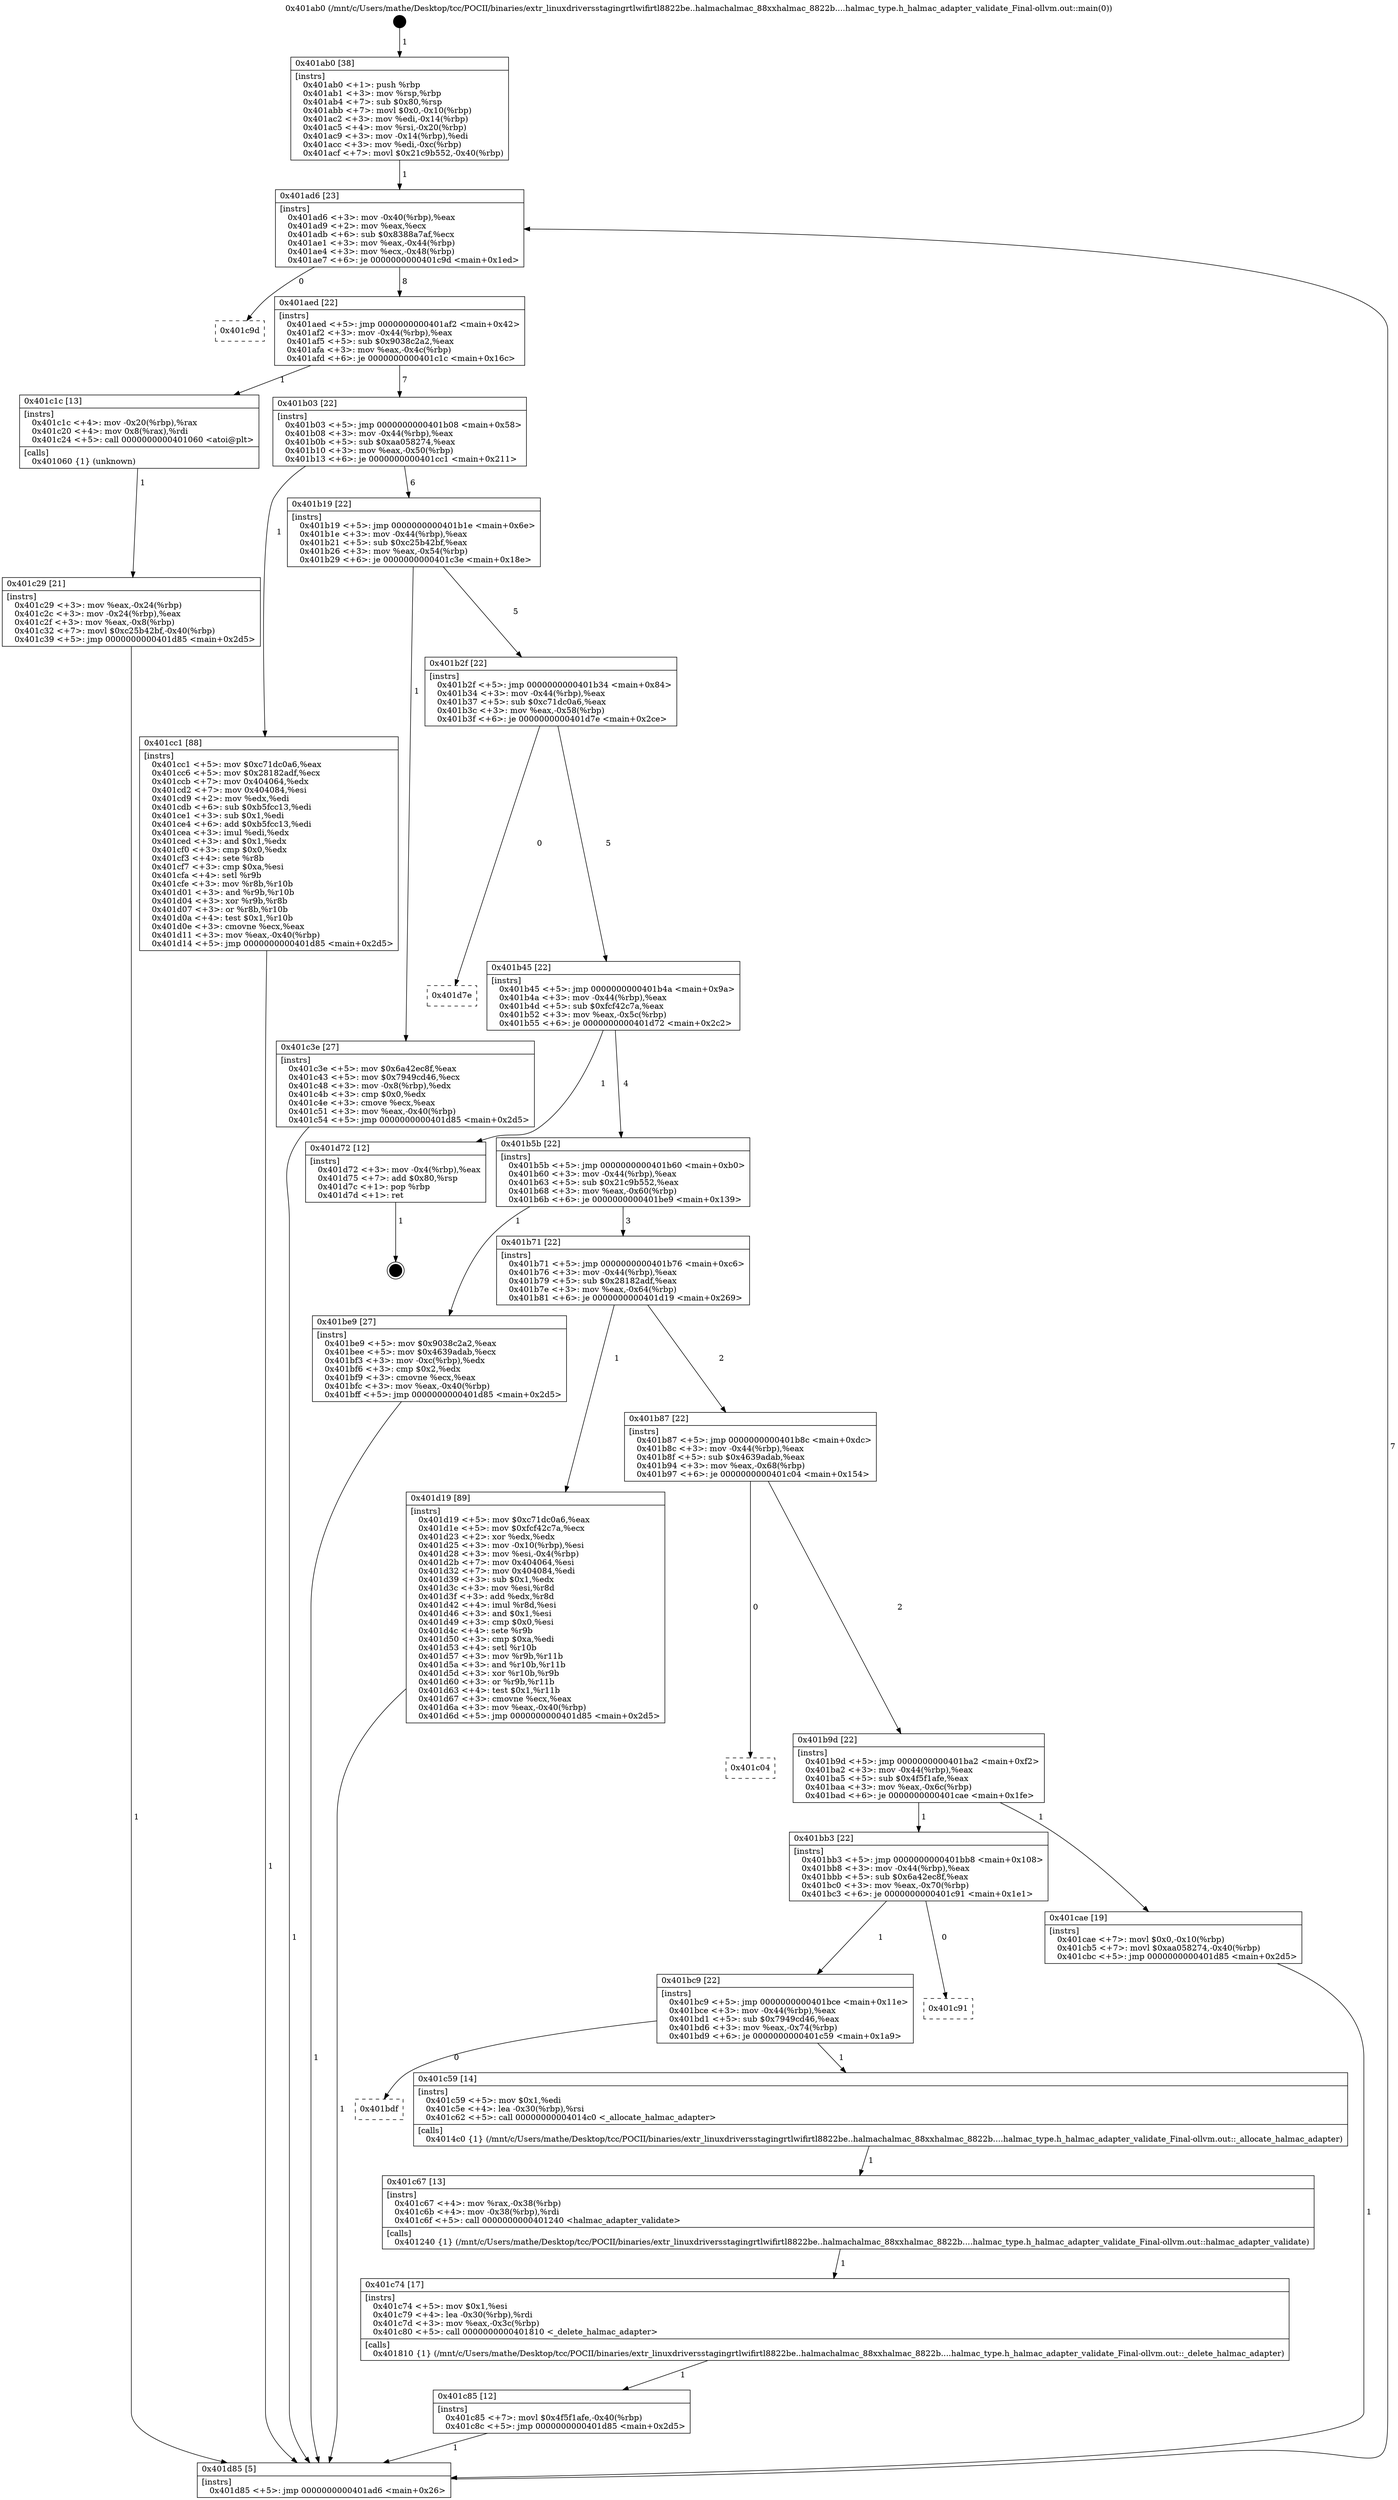 digraph "0x401ab0" {
  label = "0x401ab0 (/mnt/c/Users/mathe/Desktop/tcc/POCII/binaries/extr_linuxdriversstagingrtlwifirtl8822be..halmachalmac_88xxhalmac_8822b....halmac_type.h_halmac_adapter_validate_Final-ollvm.out::main(0))"
  labelloc = "t"
  node[shape=record]

  Entry [label="",width=0.3,height=0.3,shape=circle,fillcolor=black,style=filled]
  "0x401ad6" [label="{
     0x401ad6 [23]\l
     | [instrs]\l
     &nbsp;&nbsp;0x401ad6 \<+3\>: mov -0x40(%rbp),%eax\l
     &nbsp;&nbsp;0x401ad9 \<+2\>: mov %eax,%ecx\l
     &nbsp;&nbsp;0x401adb \<+6\>: sub $0x8388a7af,%ecx\l
     &nbsp;&nbsp;0x401ae1 \<+3\>: mov %eax,-0x44(%rbp)\l
     &nbsp;&nbsp;0x401ae4 \<+3\>: mov %ecx,-0x48(%rbp)\l
     &nbsp;&nbsp;0x401ae7 \<+6\>: je 0000000000401c9d \<main+0x1ed\>\l
  }"]
  "0x401c9d" [label="{
     0x401c9d\l
  }", style=dashed]
  "0x401aed" [label="{
     0x401aed [22]\l
     | [instrs]\l
     &nbsp;&nbsp;0x401aed \<+5\>: jmp 0000000000401af2 \<main+0x42\>\l
     &nbsp;&nbsp;0x401af2 \<+3\>: mov -0x44(%rbp),%eax\l
     &nbsp;&nbsp;0x401af5 \<+5\>: sub $0x9038c2a2,%eax\l
     &nbsp;&nbsp;0x401afa \<+3\>: mov %eax,-0x4c(%rbp)\l
     &nbsp;&nbsp;0x401afd \<+6\>: je 0000000000401c1c \<main+0x16c\>\l
  }"]
  Exit [label="",width=0.3,height=0.3,shape=circle,fillcolor=black,style=filled,peripheries=2]
  "0x401c1c" [label="{
     0x401c1c [13]\l
     | [instrs]\l
     &nbsp;&nbsp;0x401c1c \<+4\>: mov -0x20(%rbp),%rax\l
     &nbsp;&nbsp;0x401c20 \<+4\>: mov 0x8(%rax),%rdi\l
     &nbsp;&nbsp;0x401c24 \<+5\>: call 0000000000401060 \<atoi@plt\>\l
     | [calls]\l
     &nbsp;&nbsp;0x401060 \{1\} (unknown)\l
  }"]
  "0x401b03" [label="{
     0x401b03 [22]\l
     | [instrs]\l
     &nbsp;&nbsp;0x401b03 \<+5\>: jmp 0000000000401b08 \<main+0x58\>\l
     &nbsp;&nbsp;0x401b08 \<+3\>: mov -0x44(%rbp),%eax\l
     &nbsp;&nbsp;0x401b0b \<+5\>: sub $0xaa058274,%eax\l
     &nbsp;&nbsp;0x401b10 \<+3\>: mov %eax,-0x50(%rbp)\l
     &nbsp;&nbsp;0x401b13 \<+6\>: je 0000000000401cc1 \<main+0x211\>\l
  }"]
  "0x401c85" [label="{
     0x401c85 [12]\l
     | [instrs]\l
     &nbsp;&nbsp;0x401c85 \<+7\>: movl $0x4f5f1afe,-0x40(%rbp)\l
     &nbsp;&nbsp;0x401c8c \<+5\>: jmp 0000000000401d85 \<main+0x2d5\>\l
  }"]
  "0x401cc1" [label="{
     0x401cc1 [88]\l
     | [instrs]\l
     &nbsp;&nbsp;0x401cc1 \<+5\>: mov $0xc71dc0a6,%eax\l
     &nbsp;&nbsp;0x401cc6 \<+5\>: mov $0x28182adf,%ecx\l
     &nbsp;&nbsp;0x401ccb \<+7\>: mov 0x404064,%edx\l
     &nbsp;&nbsp;0x401cd2 \<+7\>: mov 0x404084,%esi\l
     &nbsp;&nbsp;0x401cd9 \<+2\>: mov %edx,%edi\l
     &nbsp;&nbsp;0x401cdb \<+6\>: sub $0xb5fcc13,%edi\l
     &nbsp;&nbsp;0x401ce1 \<+3\>: sub $0x1,%edi\l
     &nbsp;&nbsp;0x401ce4 \<+6\>: add $0xb5fcc13,%edi\l
     &nbsp;&nbsp;0x401cea \<+3\>: imul %edi,%edx\l
     &nbsp;&nbsp;0x401ced \<+3\>: and $0x1,%edx\l
     &nbsp;&nbsp;0x401cf0 \<+3\>: cmp $0x0,%edx\l
     &nbsp;&nbsp;0x401cf3 \<+4\>: sete %r8b\l
     &nbsp;&nbsp;0x401cf7 \<+3\>: cmp $0xa,%esi\l
     &nbsp;&nbsp;0x401cfa \<+4\>: setl %r9b\l
     &nbsp;&nbsp;0x401cfe \<+3\>: mov %r8b,%r10b\l
     &nbsp;&nbsp;0x401d01 \<+3\>: and %r9b,%r10b\l
     &nbsp;&nbsp;0x401d04 \<+3\>: xor %r9b,%r8b\l
     &nbsp;&nbsp;0x401d07 \<+3\>: or %r8b,%r10b\l
     &nbsp;&nbsp;0x401d0a \<+4\>: test $0x1,%r10b\l
     &nbsp;&nbsp;0x401d0e \<+3\>: cmovne %ecx,%eax\l
     &nbsp;&nbsp;0x401d11 \<+3\>: mov %eax,-0x40(%rbp)\l
     &nbsp;&nbsp;0x401d14 \<+5\>: jmp 0000000000401d85 \<main+0x2d5\>\l
  }"]
  "0x401b19" [label="{
     0x401b19 [22]\l
     | [instrs]\l
     &nbsp;&nbsp;0x401b19 \<+5\>: jmp 0000000000401b1e \<main+0x6e\>\l
     &nbsp;&nbsp;0x401b1e \<+3\>: mov -0x44(%rbp),%eax\l
     &nbsp;&nbsp;0x401b21 \<+5\>: sub $0xc25b42bf,%eax\l
     &nbsp;&nbsp;0x401b26 \<+3\>: mov %eax,-0x54(%rbp)\l
     &nbsp;&nbsp;0x401b29 \<+6\>: je 0000000000401c3e \<main+0x18e\>\l
  }"]
  "0x401c74" [label="{
     0x401c74 [17]\l
     | [instrs]\l
     &nbsp;&nbsp;0x401c74 \<+5\>: mov $0x1,%esi\l
     &nbsp;&nbsp;0x401c79 \<+4\>: lea -0x30(%rbp),%rdi\l
     &nbsp;&nbsp;0x401c7d \<+3\>: mov %eax,-0x3c(%rbp)\l
     &nbsp;&nbsp;0x401c80 \<+5\>: call 0000000000401810 \<_delete_halmac_adapter\>\l
     | [calls]\l
     &nbsp;&nbsp;0x401810 \{1\} (/mnt/c/Users/mathe/Desktop/tcc/POCII/binaries/extr_linuxdriversstagingrtlwifirtl8822be..halmachalmac_88xxhalmac_8822b....halmac_type.h_halmac_adapter_validate_Final-ollvm.out::_delete_halmac_adapter)\l
  }"]
  "0x401c3e" [label="{
     0x401c3e [27]\l
     | [instrs]\l
     &nbsp;&nbsp;0x401c3e \<+5\>: mov $0x6a42ec8f,%eax\l
     &nbsp;&nbsp;0x401c43 \<+5\>: mov $0x7949cd46,%ecx\l
     &nbsp;&nbsp;0x401c48 \<+3\>: mov -0x8(%rbp),%edx\l
     &nbsp;&nbsp;0x401c4b \<+3\>: cmp $0x0,%edx\l
     &nbsp;&nbsp;0x401c4e \<+3\>: cmove %ecx,%eax\l
     &nbsp;&nbsp;0x401c51 \<+3\>: mov %eax,-0x40(%rbp)\l
     &nbsp;&nbsp;0x401c54 \<+5\>: jmp 0000000000401d85 \<main+0x2d5\>\l
  }"]
  "0x401b2f" [label="{
     0x401b2f [22]\l
     | [instrs]\l
     &nbsp;&nbsp;0x401b2f \<+5\>: jmp 0000000000401b34 \<main+0x84\>\l
     &nbsp;&nbsp;0x401b34 \<+3\>: mov -0x44(%rbp),%eax\l
     &nbsp;&nbsp;0x401b37 \<+5\>: sub $0xc71dc0a6,%eax\l
     &nbsp;&nbsp;0x401b3c \<+3\>: mov %eax,-0x58(%rbp)\l
     &nbsp;&nbsp;0x401b3f \<+6\>: je 0000000000401d7e \<main+0x2ce\>\l
  }"]
  "0x401c67" [label="{
     0x401c67 [13]\l
     | [instrs]\l
     &nbsp;&nbsp;0x401c67 \<+4\>: mov %rax,-0x38(%rbp)\l
     &nbsp;&nbsp;0x401c6b \<+4\>: mov -0x38(%rbp),%rdi\l
     &nbsp;&nbsp;0x401c6f \<+5\>: call 0000000000401240 \<halmac_adapter_validate\>\l
     | [calls]\l
     &nbsp;&nbsp;0x401240 \{1\} (/mnt/c/Users/mathe/Desktop/tcc/POCII/binaries/extr_linuxdriversstagingrtlwifirtl8822be..halmachalmac_88xxhalmac_8822b....halmac_type.h_halmac_adapter_validate_Final-ollvm.out::halmac_adapter_validate)\l
  }"]
  "0x401d7e" [label="{
     0x401d7e\l
  }", style=dashed]
  "0x401b45" [label="{
     0x401b45 [22]\l
     | [instrs]\l
     &nbsp;&nbsp;0x401b45 \<+5\>: jmp 0000000000401b4a \<main+0x9a\>\l
     &nbsp;&nbsp;0x401b4a \<+3\>: mov -0x44(%rbp),%eax\l
     &nbsp;&nbsp;0x401b4d \<+5\>: sub $0xfcf42c7a,%eax\l
     &nbsp;&nbsp;0x401b52 \<+3\>: mov %eax,-0x5c(%rbp)\l
     &nbsp;&nbsp;0x401b55 \<+6\>: je 0000000000401d72 \<main+0x2c2\>\l
  }"]
  "0x401bdf" [label="{
     0x401bdf\l
  }", style=dashed]
  "0x401d72" [label="{
     0x401d72 [12]\l
     | [instrs]\l
     &nbsp;&nbsp;0x401d72 \<+3\>: mov -0x4(%rbp),%eax\l
     &nbsp;&nbsp;0x401d75 \<+7\>: add $0x80,%rsp\l
     &nbsp;&nbsp;0x401d7c \<+1\>: pop %rbp\l
     &nbsp;&nbsp;0x401d7d \<+1\>: ret\l
  }"]
  "0x401b5b" [label="{
     0x401b5b [22]\l
     | [instrs]\l
     &nbsp;&nbsp;0x401b5b \<+5\>: jmp 0000000000401b60 \<main+0xb0\>\l
     &nbsp;&nbsp;0x401b60 \<+3\>: mov -0x44(%rbp),%eax\l
     &nbsp;&nbsp;0x401b63 \<+5\>: sub $0x21c9b552,%eax\l
     &nbsp;&nbsp;0x401b68 \<+3\>: mov %eax,-0x60(%rbp)\l
     &nbsp;&nbsp;0x401b6b \<+6\>: je 0000000000401be9 \<main+0x139\>\l
  }"]
  "0x401c59" [label="{
     0x401c59 [14]\l
     | [instrs]\l
     &nbsp;&nbsp;0x401c59 \<+5\>: mov $0x1,%edi\l
     &nbsp;&nbsp;0x401c5e \<+4\>: lea -0x30(%rbp),%rsi\l
     &nbsp;&nbsp;0x401c62 \<+5\>: call 00000000004014c0 \<_allocate_halmac_adapter\>\l
     | [calls]\l
     &nbsp;&nbsp;0x4014c0 \{1\} (/mnt/c/Users/mathe/Desktop/tcc/POCII/binaries/extr_linuxdriversstagingrtlwifirtl8822be..halmachalmac_88xxhalmac_8822b....halmac_type.h_halmac_adapter_validate_Final-ollvm.out::_allocate_halmac_adapter)\l
  }"]
  "0x401be9" [label="{
     0x401be9 [27]\l
     | [instrs]\l
     &nbsp;&nbsp;0x401be9 \<+5\>: mov $0x9038c2a2,%eax\l
     &nbsp;&nbsp;0x401bee \<+5\>: mov $0x4639adab,%ecx\l
     &nbsp;&nbsp;0x401bf3 \<+3\>: mov -0xc(%rbp),%edx\l
     &nbsp;&nbsp;0x401bf6 \<+3\>: cmp $0x2,%edx\l
     &nbsp;&nbsp;0x401bf9 \<+3\>: cmovne %ecx,%eax\l
     &nbsp;&nbsp;0x401bfc \<+3\>: mov %eax,-0x40(%rbp)\l
     &nbsp;&nbsp;0x401bff \<+5\>: jmp 0000000000401d85 \<main+0x2d5\>\l
  }"]
  "0x401b71" [label="{
     0x401b71 [22]\l
     | [instrs]\l
     &nbsp;&nbsp;0x401b71 \<+5\>: jmp 0000000000401b76 \<main+0xc6\>\l
     &nbsp;&nbsp;0x401b76 \<+3\>: mov -0x44(%rbp),%eax\l
     &nbsp;&nbsp;0x401b79 \<+5\>: sub $0x28182adf,%eax\l
     &nbsp;&nbsp;0x401b7e \<+3\>: mov %eax,-0x64(%rbp)\l
     &nbsp;&nbsp;0x401b81 \<+6\>: je 0000000000401d19 \<main+0x269\>\l
  }"]
  "0x401d85" [label="{
     0x401d85 [5]\l
     | [instrs]\l
     &nbsp;&nbsp;0x401d85 \<+5\>: jmp 0000000000401ad6 \<main+0x26\>\l
  }"]
  "0x401ab0" [label="{
     0x401ab0 [38]\l
     | [instrs]\l
     &nbsp;&nbsp;0x401ab0 \<+1\>: push %rbp\l
     &nbsp;&nbsp;0x401ab1 \<+3\>: mov %rsp,%rbp\l
     &nbsp;&nbsp;0x401ab4 \<+7\>: sub $0x80,%rsp\l
     &nbsp;&nbsp;0x401abb \<+7\>: movl $0x0,-0x10(%rbp)\l
     &nbsp;&nbsp;0x401ac2 \<+3\>: mov %edi,-0x14(%rbp)\l
     &nbsp;&nbsp;0x401ac5 \<+4\>: mov %rsi,-0x20(%rbp)\l
     &nbsp;&nbsp;0x401ac9 \<+3\>: mov -0x14(%rbp),%edi\l
     &nbsp;&nbsp;0x401acc \<+3\>: mov %edi,-0xc(%rbp)\l
     &nbsp;&nbsp;0x401acf \<+7\>: movl $0x21c9b552,-0x40(%rbp)\l
  }"]
  "0x401c29" [label="{
     0x401c29 [21]\l
     | [instrs]\l
     &nbsp;&nbsp;0x401c29 \<+3\>: mov %eax,-0x24(%rbp)\l
     &nbsp;&nbsp;0x401c2c \<+3\>: mov -0x24(%rbp),%eax\l
     &nbsp;&nbsp;0x401c2f \<+3\>: mov %eax,-0x8(%rbp)\l
     &nbsp;&nbsp;0x401c32 \<+7\>: movl $0xc25b42bf,-0x40(%rbp)\l
     &nbsp;&nbsp;0x401c39 \<+5\>: jmp 0000000000401d85 \<main+0x2d5\>\l
  }"]
  "0x401bc9" [label="{
     0x401bc9 [22]\l
     | [instrs]\l
     &nbsp;&nbsp;0x401bc9 \<+5\>: jmp 0000000000401bce \<main+0x11e\>\l
     &nbsp;&nbsp;0x401bce \<+3\>: mov -0x44(%rbp),%eax\l
     &nbsp;&nbsp;0x401bd1 \<+5\>: sub $0x7949cd46,%eax\l
     &nbsp;&nbsp;0x401bd6 \<+3\>: mov %eax,-0x74(%rbp)\l
     &nbsp;&nbsp;0x401bd9 \<+6\>: je 0000000000401c59 \<main+0x1a9\>\l
  }"]
  "0x401d19" [label="{
     0x401d19 [89]\l
     | [instrs]\l
     &nbsp;&nbsp;0x401d19 \<+5\>: mov $0xc71dc0a6,%eax\l
     &nbsp;&nbsp;0x401d1e \<+5\>: mov $0xfcf42c7a,%ecx\l
     &nbsp;&nbsp;0x401d23 \<+2\>: xor %edx,%edx\l
     &nbsp;&nbsp;0x401d25 \<+3\>: mov -0x10(%rbp),%esi\l
     &nbsp;&nbsp;0x401d28 \<+3\>: mov %esi,-0x4(%rbp)\l
     &nbsp;&nbsp;0x401d2b \<+7\>: mov 0x404064,%esi\l
     &nbsp;&nbsp;0x401d32 \<+7\>: mov 0x404084,%edi\l
     &nbsp;&nbsp;0x401d39 \<+3\>: sub $0x1,%edx\l
     &nbsp;&nbsp;0x401d3c \<+3\>: mov %esi,%r8d\l
     &nbsp;&nbsp;0x401d3f \<+3\>: add %edx,%r8d\l
     &nbsp;&nbsp;0x401d42 \<+4\>: imul %r8d,%esi\l
     &nbsp;&nbsp;0x401d46 \<+3\>: and $0x1,%esi\l
     &nbsp;&nbsp;0x401d49 \<+3\>: cmp $0x0,%esi\l
     &nbsp;&nbsp;0x401d4c \<+4\>: sete %r9b\l
     &nbsp;&nbsp;0x401d50 \<+3\>: cmp $0xa,%edi\l
     &nbsp;&nbsp;0x401d53 \<+4\>: setl %r10b\l
     &nbsp;&nbsp;0x401d57 \<+3\>: mov %r9b,%r11b\l
     &nbsp;&nbsp;0x401d5a \<+3\>: and %r10b,%r11b\l
     &nbsp;&nbsp;0x401d5d \<+3\>: xor %r10b,%r9b\l
     &nbsp;&nbsp;0x401d60 \<+3\>: or %r9b,%r11b\l
     &nbsp;&nbsp;0x401d63 \<+4\>: test $0x1,%r11b\l
     &nbsp;&nbsp;0x401d67 \<+3\>: cmovne %ecx,%eax\l
     &nbsp;&nbsp;0x401d6a \<+3\>: mov %eax,-0x40(%rbp)\l
     &nbsp;&nbsp;0x401d6d \<+5\>: jmp 0000000000401d85 \<main+0x2d5\>\l
  }"]
  "0x401b87" [label="{
     0x401b87 [22]\l
     | [instrs]\l
     &nbsp;&nbsp;0x401b87 \<+5\>: jmp 0000000000401b8c \<main+0xdc\>\l
     &nbsp;&nbsp;0x401b8c \<+3\>: mov -0x44(%rbp),%eax\l
     &nbsp;&nbsp;0x401b8f \<+5\>: sub $0x4639adab,%eax\l
     &nbsp;&nbsp;0x401b94 \<+3\>: mov %eax,-0x68(%rbp)\l
     &nbsp;&nbsp;0x401b97 \<+6\>: je 0000000000401c04 \<main+0x154\>\l
  }"]
  "0x401c91" [label="{
     0x401c91\l
  }", style=dashed]
  "0x401c04" [label="{
     0x401c04\l
  }", style=dashed]
  "0x401b9d" [label="{
     0x401b9d [22]\l
     | [instrs]\l
     &nbsp;&nbsp;0x401b9d \<+5\>: jmp 0000000000401ba2 \<main+0xf2\>\l
     &nbsp;&nbsp;0x401ba2 \<+3\>: mov -0x44(%rbp),%eax\l
     &nbsp;&nbsp;0x401ba5 \<+5\>: sub $0x4f5f1afe,%eax\l
     &nbsp;&nbsp;0x401baa \<+3\>: mov %eax,-0x6c(%rbp)\l
     &nbsp;&nbsp;0x401bad \<+6\>: je 0000000000401cae \<main+0x1fe\>\l
  }"]
  "0x401bb3" [label="{
     0x401bb3 [22]\l
     | [instrs]\l
     &nbsp;&nbsp;0x401bb3 \<+5\>: jmp 0000000000401bb8 \<main+0x108\>\l
     &nbsp;&nbsp;0x401bb8 \<+3\>: mov -0x44(%rbp),%eax\l
     &nbsp;&nbsp;0x401bbb \<+5\>: sub $0x6a42ec8f,%eax\l
     &nbsp;&nbsp;0x401bc0 \<+3\>: mov %eax,-0x70(%rbp)\l
     &nbsp;&nbsp;0x401bc3 \<+6\>: je 0000000000401c91 \<main+0x1e1\>\l
  }"]
  "0x401cae" [label="{
     0x401cae [19]\l
     | [instrs]\l
     &nbsp;&nbsp;0x401cae \<+7\>: movl $0x0,-0x10(%rbp)\l
     &nbsp;&nbsp;0x401cb5 \<+7\>: movl $0xaa058274,-0x40(%rbp)\l
     &nbsp;&nbsp;0x401cbc \<+5\>: jmp 0000000000401d85 \<main+0x2d5\>\l
  }"]
  Entry -> "0x401ab0" [label=" 1"]
  "0x401ad6" -> "0x401c9d" [label=" 0"]
  "0x401ad6" -> "0x401aed" [label=" 8"]
  "0x401d72" -> Exit [label=" 1"]
  "0x401aed" -> "0x401c1c" [label=" 1"]
  "0x401aed" -> "0x401b03" [label=" 7"]
  "0x401d19" -> "0x401d85" [label=" 1"]
  "0x401b03" -> "0x401cc1" [label=" 1"]
  "0x401b03" -> "0x401b19" [label=" 6"]
  "0x401cc1" -> "0x401d85" [label=" 1"]
  "0x401b19" -> "0x401c3e" [label=" 1"]
  "0x401b19" -> "0x401b2f" [label=" 5"]
  "0x401cae" -> "0x401d85" [label=" 1"]
  "0x401b2f" -> "0x401d7e" [label=" 0"]
  "0x401b2f" -> "0x401b45" [label=" 5"]
  "0x401c85" -> "0x401d85" [label=" 1"]
  "0x401b45" -> "0x401d72" [label=" 1"]
  "0x401b45" -> "0x401b5b" [label=" 4"]
  "0x401c74" -> "0x401c85" [label=" 1"]
  "0x401b5b" -> "0x401be9" [label=" 1"]
  "0x401b5b" -> "0x401b71" [label=" 3"]
  "0x401be9" -> "0x401d85" [label=" 1"]
  "0x401ab0" -> "0x401ad6" [label=" 1"]
  "0x401d85" -> "0x401ad6" [label=" 7"]
  "0x401c1c" -> "0x401c29" [label=" 1"]
  "0x401c29" -> "0x401d85" [label=" 1"]
  "0x401c3e" -> "0x401d85" [label=" 1"]
  "0x401c67" -> "0x401c74" [label=" 1"]
  "0x401b71" -> "0x401d19" [label=" 1"]
  "0x401b71" -> "0x401b87" [label=" 2"]
  "0x401bc9" -> "0x401bdf" [label=" 0"]
  "0x401b87" -> "0x401c04" [label=" 0"]
  "0x401b87" -> "0x401b9d" [label=" 2"]
  "0x401bc9" -> "0x401c59" [label=" 1"]
  "0x401b9d" -> "0x401cae" [label=" 1"]
  "0x401b9d" -> "0x401bb3" [label=" 1"]
  "0x401c59" -> "0x401c67" [label=" 1"]
  "0x401bb3" -> "0x401c91" [label=" 0"]
  "0x401bb3" -> "0x401bc9" [label=" 1"]
}
